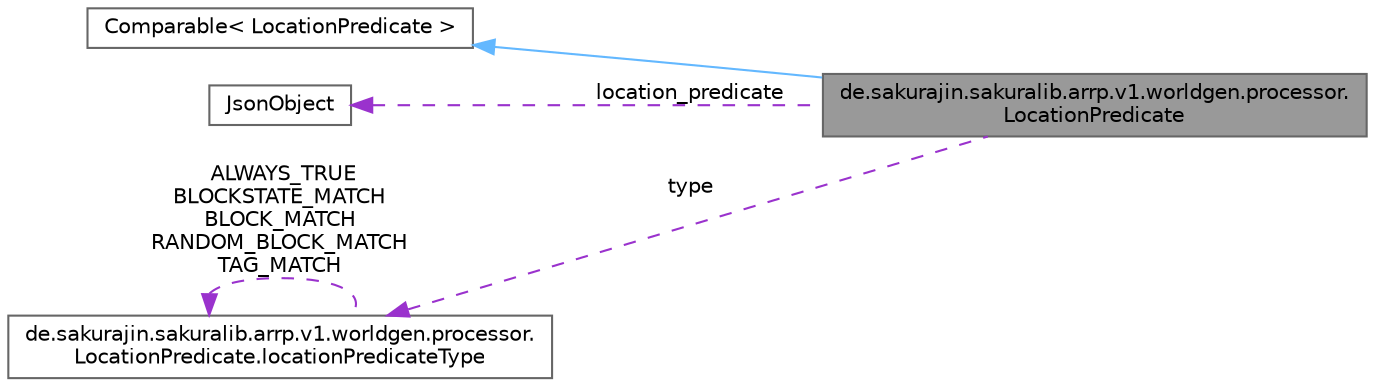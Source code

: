 digraph "de.sakurajin.sakuralib.arrp.v1.worldgen.processor.LocationPredicate"
{
 // LATEX_PDF_SIZE
  bgcolor="transparent";
  edge [fontname=Helvetica,fontsize=10,labelfontname=Helvetica,labelfontsize=10];
  node [fontname=Helvetica,fontsize=10,shape=box,height=0.2,width=0.4];
  rankdir="LR";
  Node1 [label="de.sakurajin.sakuralib.arrp.v1.worldgen.processor.\lLocationPredicate",height=0.2,width=0.4,color="gray40", fillcolor="grey60", style="filled", fontcolor="black",tooltip=" "];
  Node2 -> Node1 [dir="back",color="steelblue1",style="solid"];
  Node2 [label="Comparable\< LocationPredicate \>",height=0.2,width=0.4,color="gray40", fillcolor="white", style="filled",tooltip=" "];
  Node3 -> Node1 [dir="back",color="darkorchid3",style="dashed",label=" location_predicate" ];
  Node3 [label="JsonObject",height=0.2,width=0.4,color="gray40", fillcolor="white", style="filled",tooltip=" "];
  Node4 -> Node1 [dir="back",color="darkorchid3",style="dashed",label=" type" ];
  Node4 [label="de.sakurajin.sakuralib.arrp.v1.worldgen.processor.\lLocationPredicate.locationPredicateType",height=0.2,width=0.4,color="gray40", fillcolor="white", style="filled",tooltip=" "];
  Node4 -> Node4 [dir="back",color="darkorchid3",style="dashed",label=" ALWAYS_TRUE\nBLOCKSTATE_MATCH\nBLOCK_MATCH\nRANDOM_BLOCK_MATCH\nTAG_MATCH" ];
}

